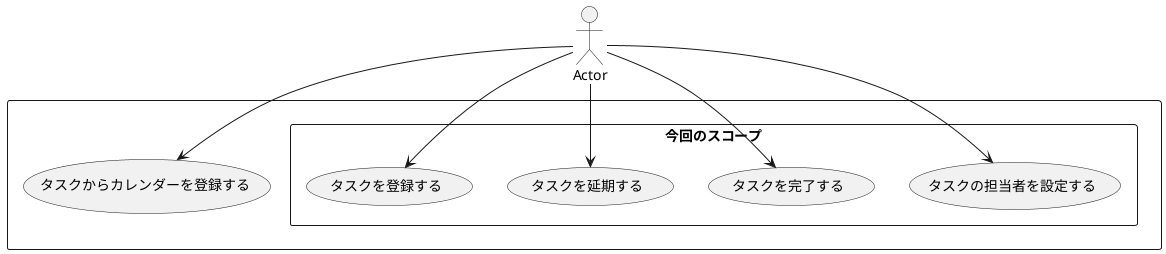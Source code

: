 @startuml

actor Actor

rectangle {

    Actor --> (タスクからカレンダーを登録する)

    rectangle 今回のスコープ {
        Actor --> (タスクの担当者を設定する)
        Actor --> (タスクを完了する)
        Actor --> (タスクを延期する)
        Actor --> (タスクを登録する)
    }
}

@enduml